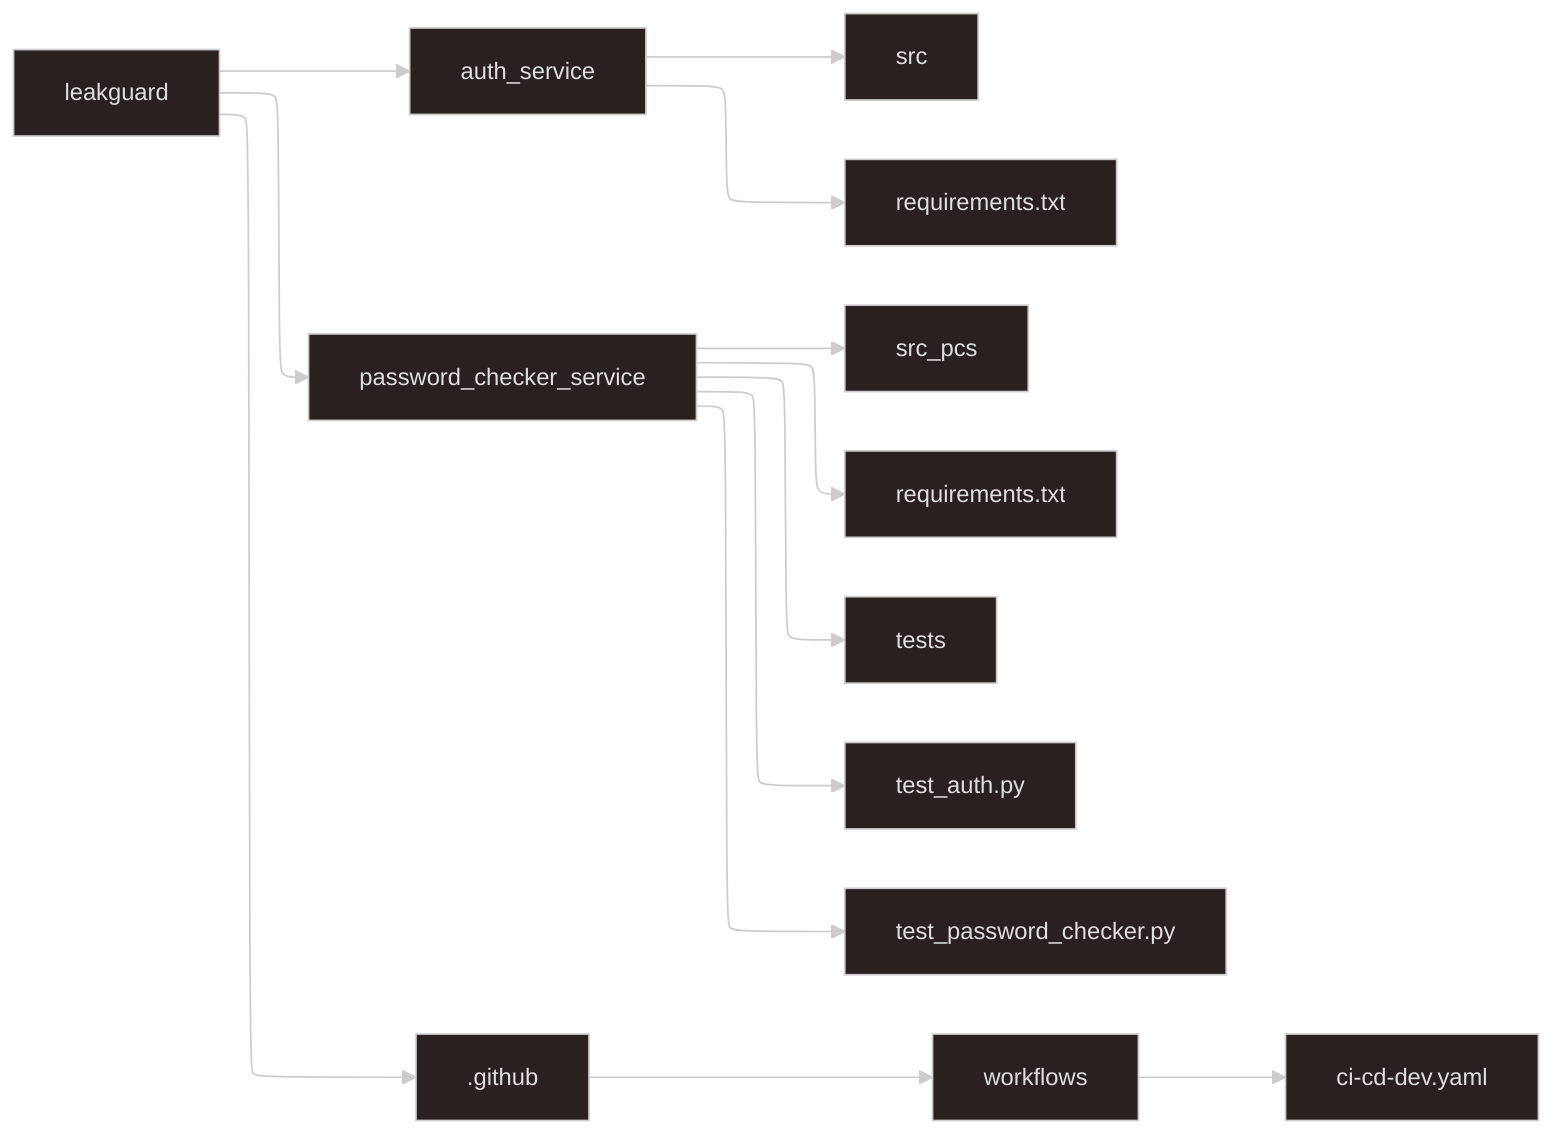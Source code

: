 ---
config:
  theme: neo-dark
  layout: elk
---
flowchart LR
    A["leakguard"] --> B["auth_service"] & C["password_checker_service"] & D[".github"]
    B --> B1["src"] & B2["requirements.txt"]
    C --> C1["src_pcs"] & C2["requirements.txt"] & C3["tests"] & C4["test_auth.py"] & C5["test_password_checker.py"]
    D --> D1["workflows"]
    D1 --> D2["ci-cd-dev.yaml"]